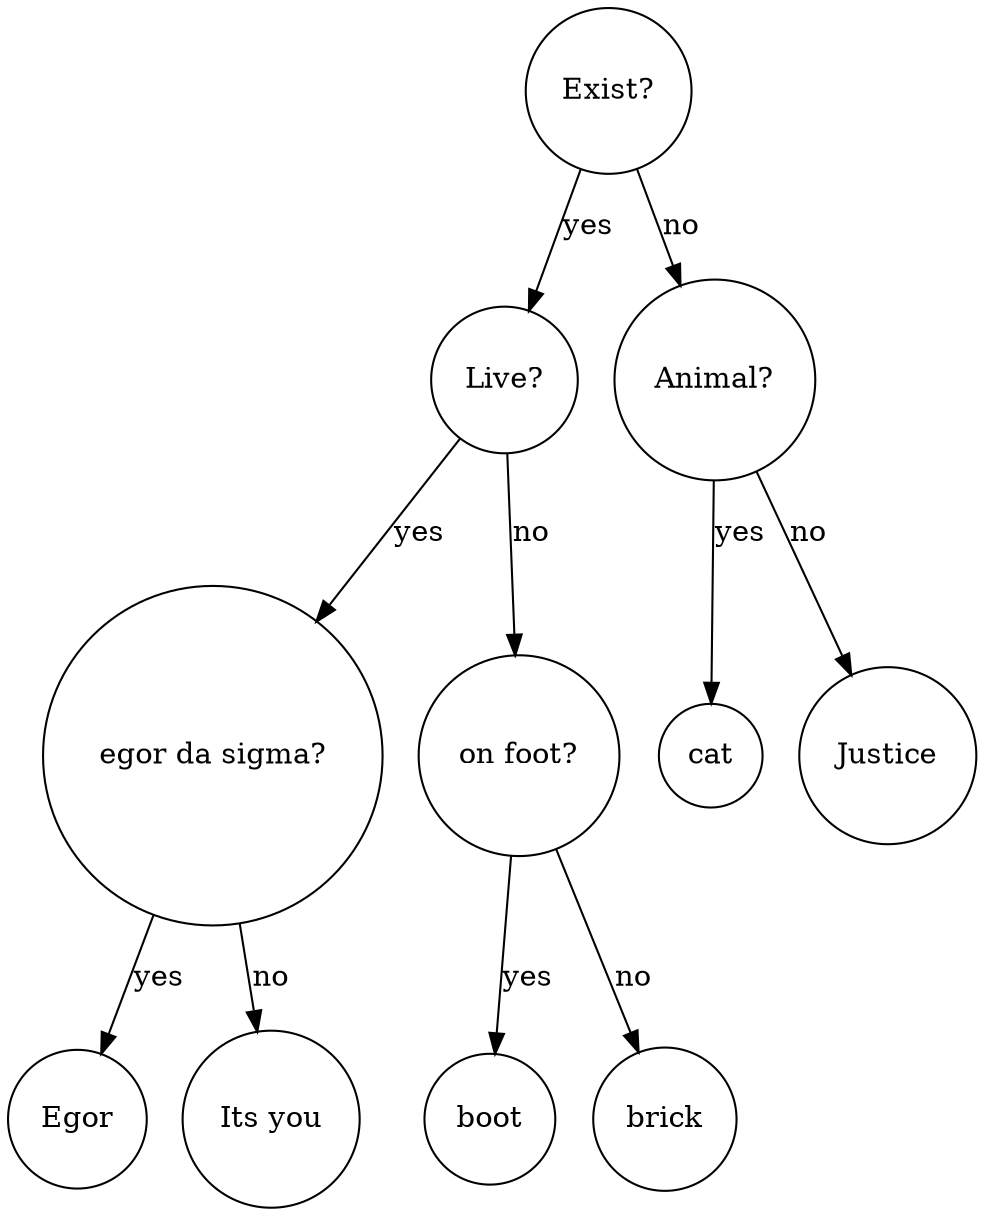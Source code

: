 digraph BST {
    node [shape=circle];
    "Exist?" -> "Live?" [label="yes"];
    "Exist?" -> "Animal?" [label="no"];
    "Live?" -> "egor da sigma?" [label="yes"];
    "Live?" -> "on foot?" [label="no"];
    "egor da sigma?" -> "Egor" [label="yes"];
    "egor da sigma?" -> "Its you" [label="no"];
    "on foot?" -> "boot" [label="yes"];
    "on foot?" -> "brick" [label="no"];
    "Animal?" -> "cat" [label="yes"];
    "Animal?" -> "Justice" [label="no"];
}
